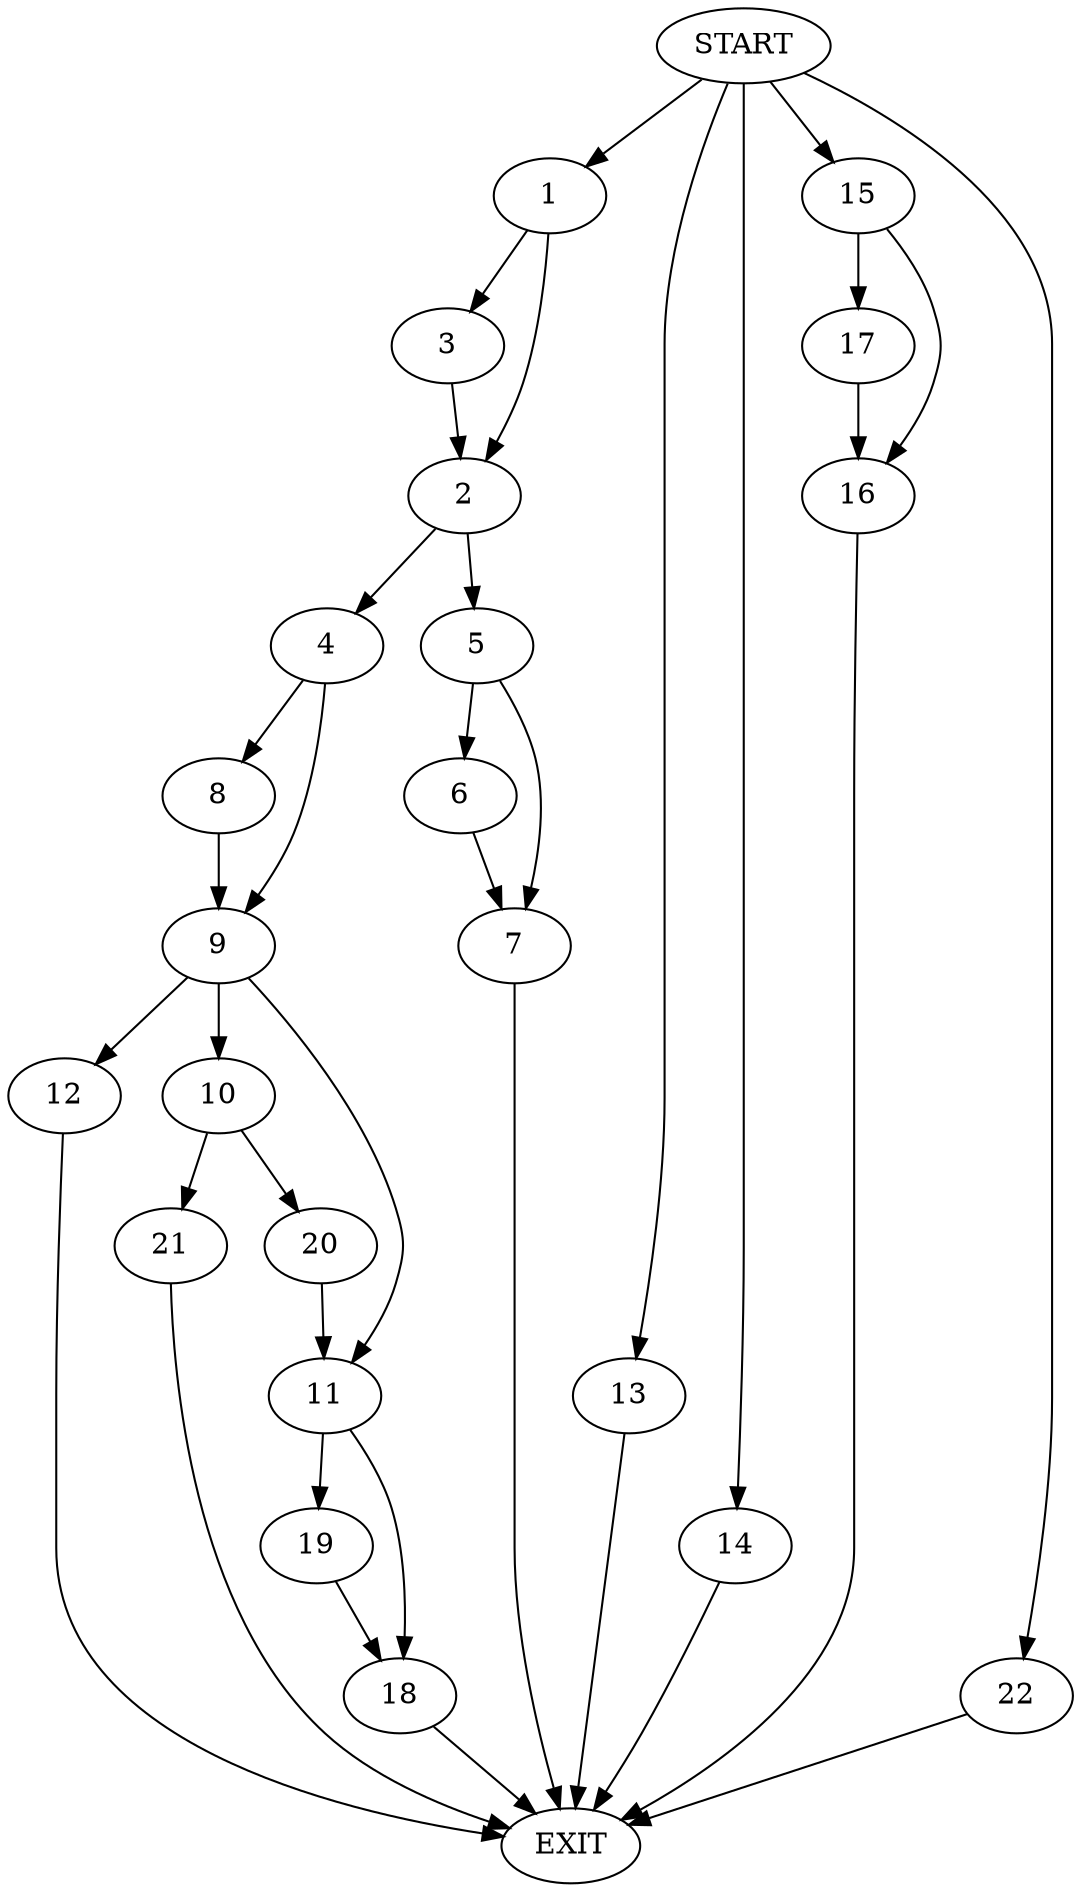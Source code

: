 digraph {
0 [label="START"]
23 [label="EXIT"]
0 -> 1
1 -> 2
1 -> 3
2 -> 4
2 -> 5
3 -> 2
5 -> 6
5 -> 7
4 -> 8
4 -> 9
7 -> 23
6 -> 7
8 -> 9
9 -> 10
9 -> 11
9 -> 12
0 -> 13
13 -> 23
0 -> 14
14 -> 23
0 -> 15
15 -> 16
15 -> 17
16 -> 23
17 -> 16
11 -> 18
11 -> 19
12 -> 23
10 -> 20
10 -> 21
21 -> 23
20 -> 11
0 -> 22
22 -> 23
19 -> 18
18 -> 23
}
